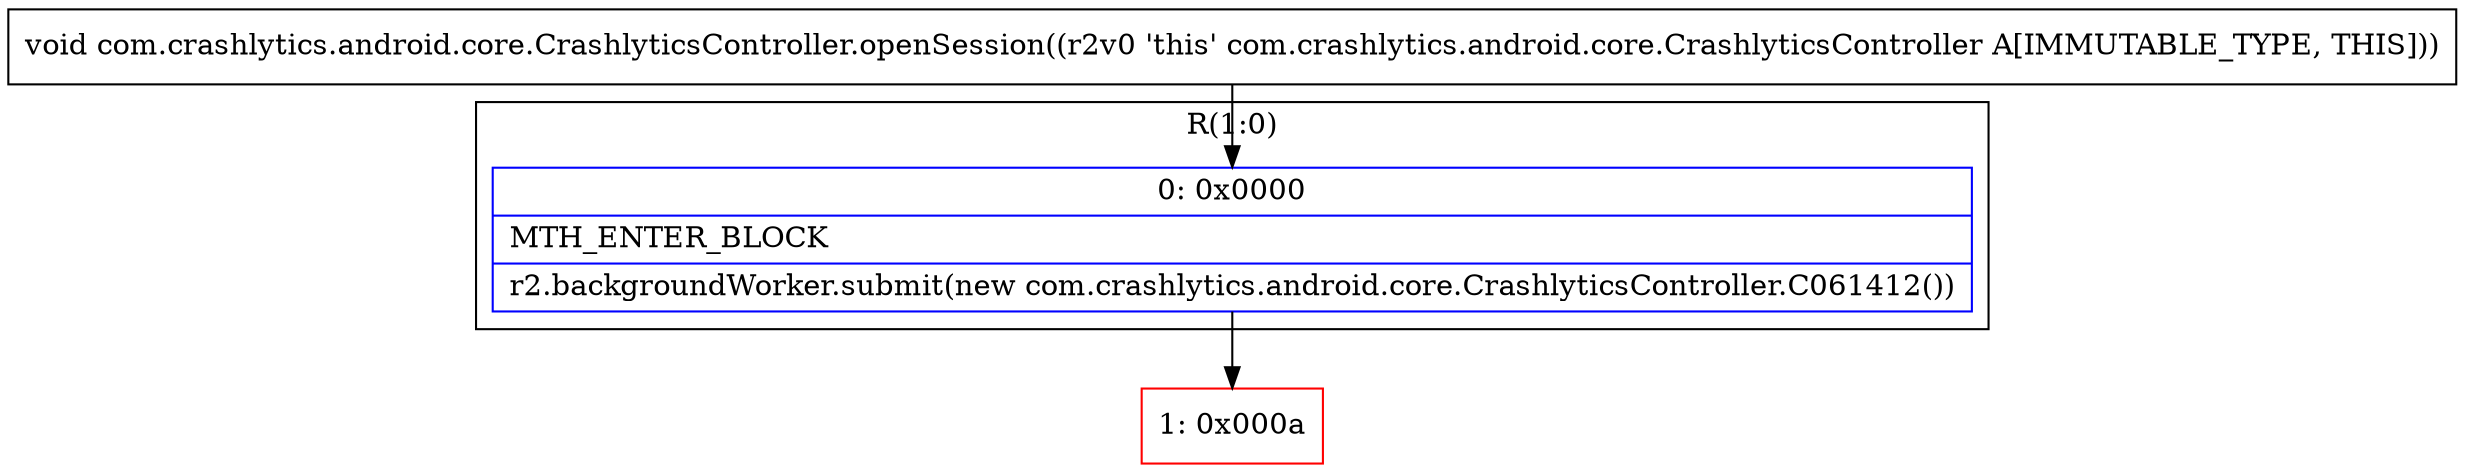 digraph "CFG forcom.crashlytics.android.core.CrashlyticsController.openSession()V" {
subgraph cluster_Region_1191827596 {
label = "R(1:0)";
node [shape=record,color=blue];
Node_0 [shape=record,label="{0\:\ 0x0000|MTH_ENTER_BLOCK\l|r2.backgroundWorker.submit(new com.crashlytics.android.core.CrashlyticsController.C061412())\l}"];
}
Node_1 [shape=record,color=red,label="{1\:\ 0x000a}"];
MethodNode[shape=record,label="{void com.crashlytics.android.core.CrashlyticsController.openSession((r2v0 'this' com.crashlytics.android.core.CrashlyticsController A[IMMUTABLE_TYPE, THIS])) }"];
MethodNode -> Node_0;
Node_0 -> Node_1;
}

